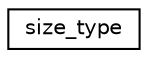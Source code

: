 digraph "Graphical Class Hierarchy"
{
 // LATEX_PDF_SIZE
  edge [fontname="Helvetica",fontsize="10",labelfontname="Helvetica",labelfontsize="10"];
  node [fontname="Helvetica",fontsize="10",shape=record];
  rankdir="LR";
  Node0 [label="size_type",height=0.2,width=0.4,color="black", fillcolor="white", style="filled",URL="$classsize__type.html",tooltip=" "];
}
